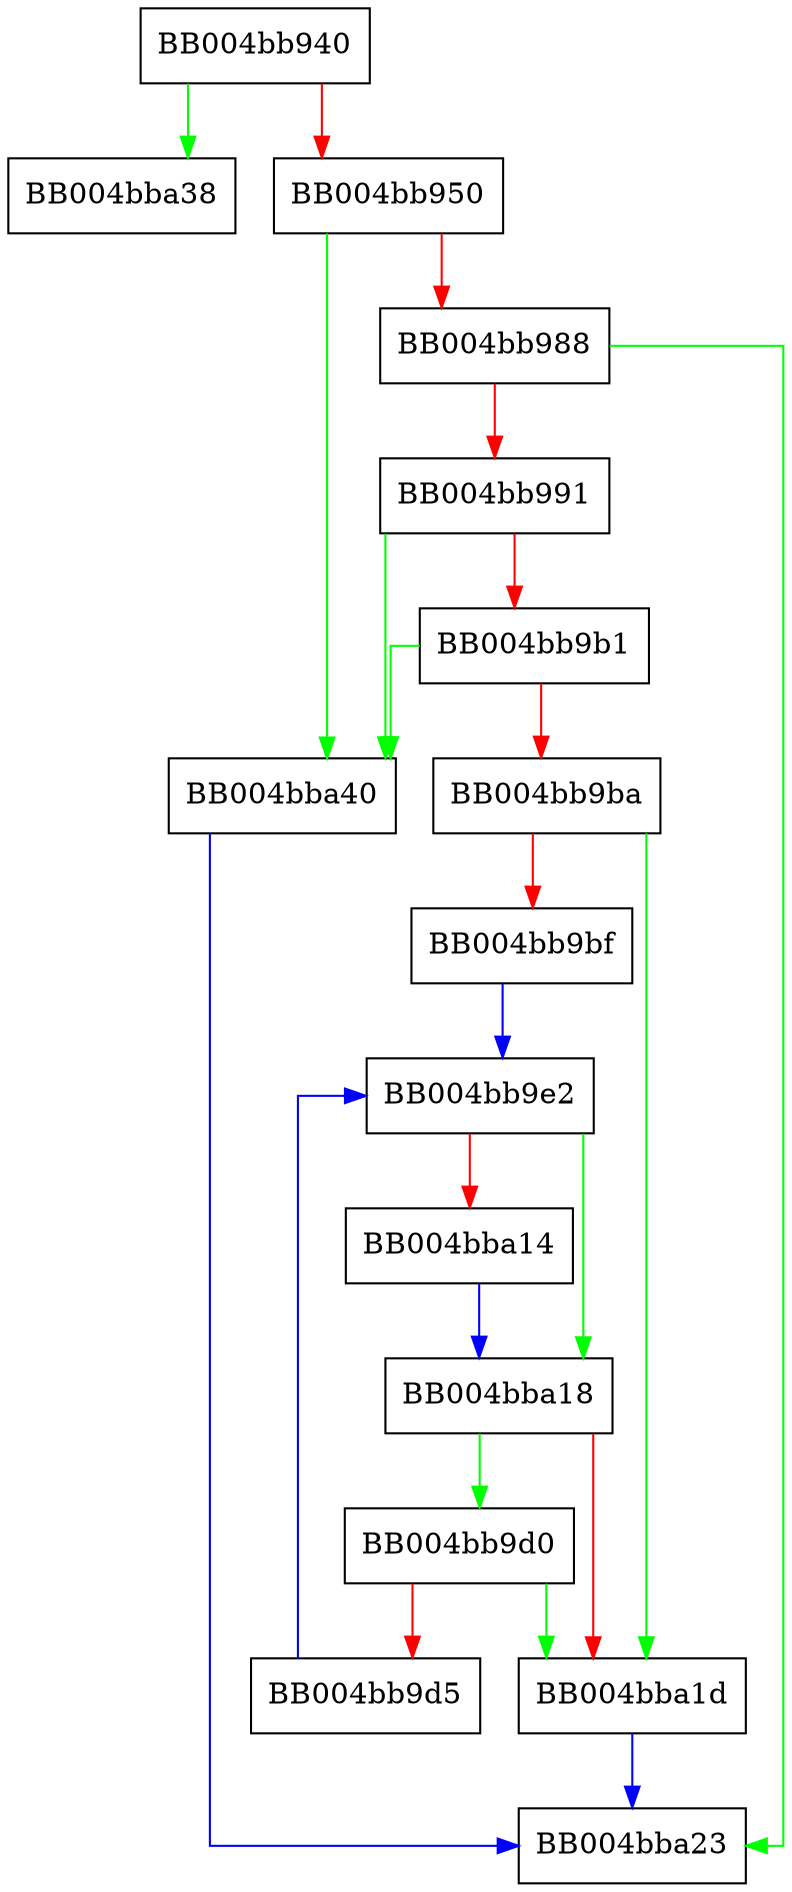digraph write_at_ring_buf_cb {
  node [shape="box"];
  graph [splines=ortho];
  BB004bb940 -> BB004bba38 [color="green"];
  BB004bb940 -> BB004bb950 [color="red"];
  BB004bb950 -> BB004bba40 [color="green"];
  BB004bb950 -> BB004bb988 [color="red"];
  BB004bb988 -> BB004bba23 [color="green"];
  BB004bb988 -> BB004bb991 [color="red"];
  BB004bb991 -> BB004bba40 [color="green"];
  BB004bb991 -> BB004bb9b1 [color="red"];
  BB004bb9b1 -> BB004bba40 [color="green"];
  BB004bb9b1 -> BB004bb9ba [color="red"];
  BB004bb9ba -> BB004bba1d [color="green"];
  BB004bb9ba -> BB004bb9bf [color="red"];
  BB004bb9bf -> BB004bb9e2 [color="blue"];
  BB004bb9d0 -> BB004bba1d [color="green"];
  BB004bb9d0 -> BB004bb9d5 [color="red"];
  BB004bb9d5 -> BB004bb9e2 [color="blue"];
  BB004bb9e2 -> BB004bba18 [color="green"];
  BB004bb9e2 -> BB004bba14 [color="red"];
  BB004bba14 -> BB004bba18 [color="blue"];
  BB004bba18 -> BB004bb9d0 [color="green"];
  BB004bba18 -> BB004bba1d [color="red"];
  BB004bba1d -> BB004bba23 [color="blue"];
  BB004bba40 -> BB004bba23 [color="blue"];
}